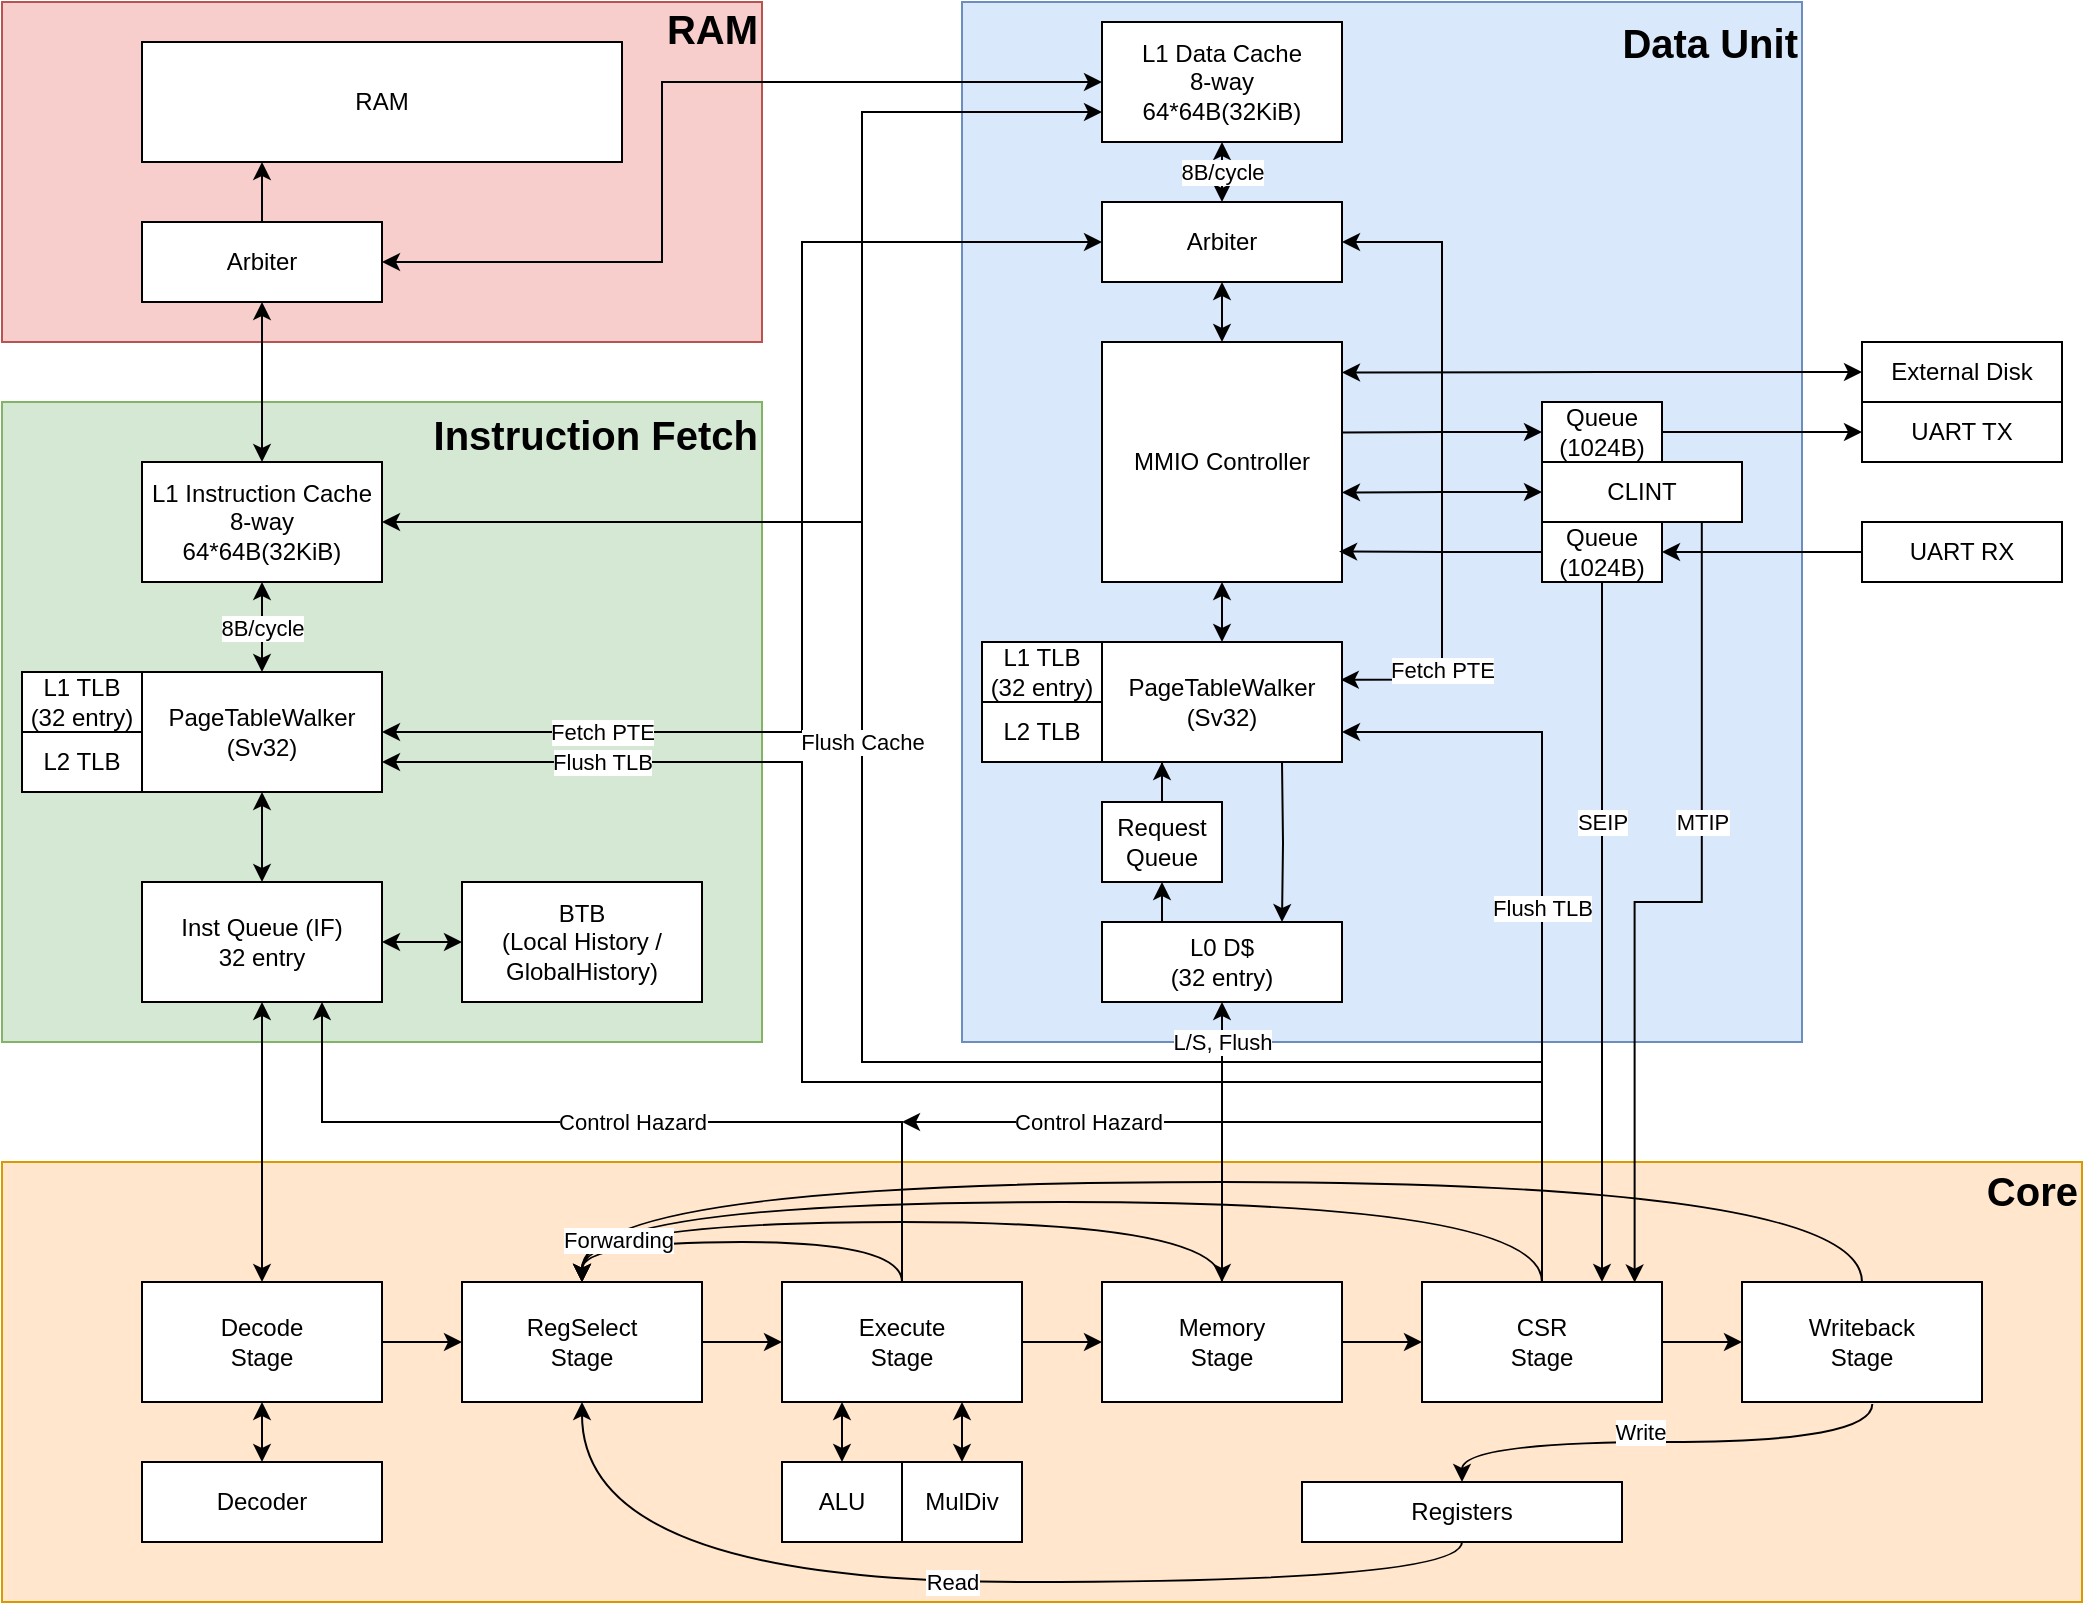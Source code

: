 <mxfile version="22.1.4" type="device">
  <diagram name="ページ1" id="MHDTK5d9CElYlcoVkFjM">
    <mxGraphModel dx="2347" dy="1347" grid="1" gridSize="10" guides="1" tooltips="1" connect="1" arrows="1" fold="1" page="1" pageScale="1" pageWidth="827" pageHeight="1169" math="0" shadow="0">
      <root>
        <mxCell id="0" />
        <mxCell id="1" parent="0" />
        <mxCell id="UPV8nuoFZoHK5YnzN6FV-69" value="&lt;div&gt;&lt;b&gt;RAM&lt;br&gt;&lt;/b&gt;&lt;/div&gt;&lt;div&gt;&lt;b&gt;&lt;br&gt;&lt;/b&gt;&lt;/div&gt;&lt;div&gt;&lt;b&gt;&lt;br&gt;&lt;/b&gt;&lt;/div&gt;&lt;div&gt;&lt;b&gt;&lt;br&gt;&lt;/b&gt;&lt;/div&gt;&lt;div&gt;&lt;b&gt;&lt;br&gt;&lt;/b&gt;&lt;/div&gt;&lt;div&gt;&lt;b&gt;&lt;br&gt;&lt;/b&gt;&lt;/div&gt;&lt;div&gt;&lt;b&gt;&lt;br&gt;&lt;/b&gt;&lt;/div&gt;" style="rounded=0;whiteSpace=wrap;html=1;fillColor=#f8cecc;strokeColor=#b85450;fontSize=20;align=right;" parent="1" vertex="1">
          <mxGeometry x="40" y="20" width="380" height="170" as="geometry" />
        </mxCell>
        <mxCell id="UPV8nuoFZoHK5YnzN6FV-68" value="&lt;div&gt;&lt;b&gt;Core&lt;br&gt;&lt;/b&gt;&lt;/div&gt;&lt;div&gt;&lt;b&gt;&lt;br&gt;&lt;/b&gt;&lt;/div&gt;&lt;div&gt;&lt;b&gt;&lt;br&gt;&lt;/b&gt;&lt;/div&gt;&lt;div&gt;&lt;b&gt;&lt;br&gt;&lt;/b&gt;&lt;/div&gt;&lt;div&gt;&lt;b&gt;&lt;br&gt;&lt;/b&gt;&lt;/div&gt;&lt;div&gt;&lt;b&gt;&lt;br&gt;&lt;/b&gt;&lt;/div&gt;&lt;div&gt;&lt;b&gt;&lt;br&gt;&lt;/b&gt;&lt;/div&gt;&lt;div&gt;&lt;b&gt;&lt;br&gt;&lt;/b&gt;&lt;/div&gt;&lt;div&gt;&lt;b&gt;&lt;br&gt;&lt;/b&gt;&lt;/div&gt;" style="rounded=0;whiteSpace=wrap;html=1;fillColor=#ffe6cc;strokeColor=#d79b00;fontSize=20;align=right;" parent="1" vertex="1">
          <mxGeometry x="40" y="600" width="1040" height="220" as="geometry" />
        </mxCell>
        <mxCell id="UPV8nuoFZoHK5YnzN6FV-66" value="&lt;div&gt;&lt;b&gt;Data Unit&lt;br&gt;&lt;/b&gt;&lt;/div&gt;&lt;div&gt;&lt;b&gt;&lt;br&gt;&lt;/b&gt;&lt;/div&gt;&lt;div&gt;&lt;b&gt;&lt;br&gt;&lt;/b&gt;&lt;/div&gt;&lt;div&gt;&lt;b&gt;&lt;br&gt;&lt;/b&gt;&lt;/div&gt;&lt;div&gt;&lt;b&gt;&lt;br&gt;&lt;/b&gt;&lt;/div&gt;&lt;div&gt;&lt;b&gt;&lt;br&gt;&lt;/b&gt;&lt;/div&gt;&lt;div&gt;&lt;b&gt;&lt;br&gt;&lt;/b&gt;&lt;/div&gt;&lt;div&gt;&lt;b&gt;&lt;br&gt;&lt;/b&gt;&lt;/div&gt;&lt;div&gt;&lt;b&gt;&lt;br&gt;&lt;/b&gt;&lt;/div&gt;&lt;div&gt;&lt;b&gt;&lt;br&gt;&lt;/b&gt;&lt;/div&gt;&lt;div&gt;&lt;b&gt;&lt;br&gt;&lt;/b&gt;&lt;/div&gt;&lt;div&gt;&lt;b&gt;&lt;br&gt;&lt;/b&gt;&lt;/div&gt;&lt;div&gt;&lt;b&gt;&lt;br&gt;&lt;/b&gt;&lt;/div&gt;&lt;div&gt;&lt;b&gt;&lt;br&gt;&lt;/b&gt;&lt;/div&gt;&lt;div&gt;&lt;b&gt;&lt;br&gt;&lt;/b&gt;&lt;/div&gt;&lt;div&gt;&lt;b&gt;&lt;br&gt;&lt;/b&gt;&lt;/div&gt;&lt;div&gt;&lt;b&gt;&lt;br&gt;&lt;/b&gt;&lt;/div&gt;&lt;div&gt;&lt;b&gt;&lt;br&gt;&lt;/b&gt;&lt;/div&gt;&lt;div&gt;&lt;b&gt;&lt;br&gt;&lt;/b&gt;&lt;/div&gt;&lt;div&gt;&lt;b&gt;&lt;br&gt;&lt;/b&gt;&lt;/div&gt;&lt;div&gt;&lt;b&gt;&lt;br&gt;&lt;/b&gt;&lt;/div&gt;" style="rounded=0;whiteSpace=wrap;html=1;fillColor=#dae8fc;strokeColor=#6c8ebf;fontSize=20;align=right;" parent="1" vertex="1">
          <mxGeometry x="520" y="20" width="420" height="520" as="geometry" />
        </mxCell>
        <mxCell id="UPV8nuoFZoHK5YnzN6FV-65" value="&lt;div&gt;&lt;b&gt;Instruction Fetch&lt;br&gt;&lt;/b&gt;&lt;/div&gt;&lt;div&gt;&lt;b&gt;&lt;br&gt;&lt;/b&gt;&lt;/div&gt;&lt;div&gt;&lt;b&gt;&lt;br&gt;&lt;/b&gt;&lt;/div&gt;&lt;div&gt;&lt;b&gt;&lt;br&gt;&lt;/b&gt;&lt;/div&gt;&lt;div&gt;&lt;b&gt;&lt;br&gt;&lt;/b&gt;&lt;/div&gt;&lt;div&gt;&lt;b&gt;&lt;br&gt;&lt;/b&gt;&lt;/div&gt;&lt;div&gt;&lt;b&gt;&lt;br&gt;&lt;/b&gt;&lt;/div&gt;&lt;div&gt;&lt;b&gt;&lt;br&gt;&lt;/b&gt;&lt;/div&gt;&lt;div&gt;&lt;b&gt;&lt;br&gt;&lt;/b&gt;&lt;/div&gt;&lt;div&gt;&lt;b&gt;&lt;br&gt;&lt;/b&gt;&lt;/div&gt;&lt;div&gt;&lt;b&gt;&lt;br&gt;&lt;/b&gt;&lt;/div&gt;&lt;div&gt;&lt;b&gt;&lt;br&gt;&lt;/b&gt;&lt;/div&gt;&lt;div&gt;&lt;b&gt;&lt;br&gt;&lt;/b&gt;&lt;/div&gt;" style="rounded=0;whiteSpace=wrap;html=1;fillColor=#d5e8d4;strokeColor=#82b366;fontSize=20;align=right;" parent="1" vertex="1">
          <mxGeometry x="40" y="220" width="380" height="320" as="geometry" />
        </mxCell>
        <mxCell id="UPV8nuoFZoHK5YnzN6FV-1" value="RAM" style="rounded=0;whiteSpace=wrap;html=1;" parent="1" vertex="1">
          <mxGeometry x="110" y="40" width="240" height="60" as="geometry" />
        </mxCell>
        <mxCell id="UPV8nuoFZoHK5YnzN6FV-22" style="edgeStyle=orthogonalEdgeStyle;rounded=0;orthogonalLoop=1;jettySize=auto;html=1;entryX=0.5;entryY=0;entryDx=0;entryDy=0;startArrow=classic;startFill=1;" parent="1" source="UPV8nuoFZoHK5YnzN6FV-2" target="UPV8nuoFZoHK5YnzN6FV-11" edge="1">
          <mxGeometry relative="1" as="geometry" />
        </mxCell>
        <mxCell id="stZ-vPFSp5Zs5-Oamw_T-21" style="edgeStyle=orthogonalEdgeStyle;rounded=0;orthogonalLoop=1;jettySize=auto;html=1;entryX=0.25;entryY=1;entryDx=0;entryDy=0;" edge="1" parent="1" source="UPV8nuoFZoHK5YnzN6FV-2" target="UPV8nuoFZoHK5YnzN6FV-1">
          <mxGeometry relative="1" as="geometry" />
        </mxCell>
        <mxCell id="UPV8nuoFZoHK5YnzN6FV-2" value="Arbiter" style="rounded=0;whiteSpace=wrap;html=1;" parent="1" vertex="1">
          <mxGeometry x="110" y="130" width="120" height="40" as="geometry" />
        </mxCell>
        <mxCell id="UPV8nuoFZoHK5YnzN6FV-25" style="edgeStyle=orthogonalEdgeStyle;rounded=0;orthogonalLoop=1;jettySize=auto;html=1;entryX=0;entryY=0.5;entryDx=0;entryDy=0;exitX=1;exitY=0.5;exitDx=0;exitDy=0;startArrow=classic;startFill=1;" parent="1" source="UPV8nuoFZoHK5YnzN6FV-3" target="UPV8nuoFZoHK5YnzN6FV-10" edge="1">
          <mxGeometry relative="1" as="geometry">
            <Array as="points">
              <mxPoint x="440" y="385" />
              <mxPoint x="440" y="140" />
            </Array>
          </mxGeometry>
        </mxCell>
        <mxCell id="UPV8nuoFZoHK5YnzN6FV-79" value="Fetch PTE" style="edgeLabel;html=1;align=center;verticalAlign=middle;resizable=0;points=[];" parent="UPV8nuoFZoHK5YnzN6FV-25" vertex="1" connectable="0">
          <mxGeometry x="-0.63" y="1" relative="1" as="geometry">
            <mxPoint x="-2" y="1" as="offset" />
          </mxGeometry>
        </mxCell>
        <mxCell id="UPV8nuoFZoHK5YnzN6FV-3" value="&lt;div&gt;PageTableWalker&lt;/div&gt;&lt;div&gt;(Sv32)&lt;/div&gt;" style="rounded=0;whiteSpace=wrap;html=1;" parent="1" vertex="1">
          <mxGeometry x="110" y="355" width="120" height="60" as="geometry" />
        </mxCell>
        <mxCell id="UPV8nuoFZoHK5YnzN6FV-28" style="edgeStyle=orthogonalEdgeStyle;rounded=0;orthogonalLoop=1;jettySize=auto;html=1;entryX=1;entryY=0.5;entryDx=0;entryDy=0;startArrow=classic;startFill=1;exitX=0.995;exitY=0.314;exitDx=0;exitDy=0;exitPerimeter=0;" parent="1" source="UPV8nuoFZoHK5YnzN6FV-4" target="UPV8nuoFZoHK5YnzN6FV-10" edge="1">
          <mxGeometry relative="1" as="geometry">
            <mxPoint x="980" y="100" as="targetPoint" />
            <Array as="points">
              <mxPoint x="760" y="359" />
              <mxPoint x="760" y="140" />
            </Array>
          </mxGeometry>
        </mxCell>
        <mxCell id="UPV8nuoFZoHK5YnzN6FV-78" value="Fetch PTE" style="edgeLabel;html=1;align=center;verticalAlign=middle;resizable=0;points=[];" parent="UPV8nuoFZoHK5YnzN6FV-28" vertex="1" connectable="0">
          <mxGeometry x="-0.649" relative="1" as="geometry">
            <mxPoint as="offset" />
          </mxGeometry>
        </mxCell>
        <mxCell id="UPV8nuoFZoHK5YnzN6FV-29" style="edgeStyle=orthogonalEdgeStyle;rounded=0;orthogonalLoop=1;jettySize=auto;html=1;exitX=0.5;exitY=0;exitDx=0;exitDy=0;entryX=0.5;entryY=1;entryDx=0;entryDy=0;startArrow=classic;startFill=1;" parent="1" source="UPV8nuoFZoHK5YnzN6FV-4" target="UPV8nuoFZoHK5YnzN6FV-8" edge="1">
          <mxGeometry relative="1" as="geometry" />
        </mxCell>
        <mxCell id="UPV8nuoFZoHK5YnzN6FV-4" value="&lt;div&gt;PageTableWalker&lt;/div&gt;&lt;div&gt;(Sv32)&lt;/div&gt;" style="rounded=0;whiteSpace=wrap;html=1;" parent="1" vertex="1">
          <mxGeometry x="590" y="340" width="120" height="60" as="geometry" />
        </mxCell>
        <mxCell id="UPV8nuoFZoHK5YnzN6FV-30" style="edgeStyle=orthogonalEdgeStyle;rounded=0;orthogonalLoop=1;jettySize=auto;html=1;entryX=0.5;entryY=1;entryDx=0;entryDy=0;startArrow=classic;startFill=1;" parent="1" source="UPV8nuoFZoHK5YnzN6FV-6" target="UPV8nuoFZoHK5YnzN6FV-3" edge="1">
          <mxGeometry relative="1" as="geometry" />
        </mxCell>
        <mxCell id="UPV8nuoFZoHK5YnzN6FV-31" style="edgeStyle=orthogonalEdgeStyle;rounded=0;orthogonalLoop=1;jettySize=auto;html=1;exitX=1;exitY=0.5;exitDx=0;exitDy=0;entryX=0;entryY=0.5;entryDx=0;entryDy=0;startArrow=classic;startFill=1;" parent="1" source="UPV8nuoFZoHK5YnzN6FV-6" target="UPV8nuoFZoHK5YnzN6FV-7" edge="1">
          <mxGeometry relative="1" as="geometry" />
        </mxCell>
        <mxCell id="UPV8nuoFZoHK5YnzN6FV-6" value="&lt;div&gt;Inst Queue (IF)&lt;/div&gt;&lt;div&gt;32 entry&lt;br&gt;&lt;/div&gt;" style="rounded=0;whiteSpace=wrap;html=1;" parent="1" vertex="1">
          <mxGeometry x="110" y="460" width="120" height="60" as="geometry" />
        </mxCell>
        <mxCell id="UPV8nuoFZoHK5YnzN6FV-7" value="&lt;div&gt;BTB&lt;/div&gt;&lt;div&gt;(Local History / GlobalHistory)&lt;/div&gt;" style="rounded=0;whiteSpace=wrap;html=1;" parent="1" vertex="1">
          <mxGeometry x="270" y="460" width="120" height="60" as="geometry" />
        </mxCell>
        <mxCell id="UPV8nuoFZoHK5YnzN6FV-27" style="edgeStyle=orthogonalEdgeStyle;rounded=0;orthogonalLoop=1;jettySize=auto;html=1;exitX=0.5;exitY=0;exitDx=0;exitDy=0;entryX=0.5;entryY=1;entryDx=0;entryDy=0;startArrow=classic;startFill=1;" parent="1" source="UPV8nuoFZoHK5YnzN6FV-8" target="UPV8nuoFZoHK5YnzN6FV-10" edge="1">
          <mxGeometry relative="1" as="geometry" />
        </mxCell>
        <mxCell id="UPV8nuoFZoHK5YnzN6FV-8" value="MMIO Controller" style="rounded=0;whiteSpace=wrap;html=1;" parent="1" vertex="1">
          <mxGeometry x="590" y="190" width="120" height="120" as="geometry" />
        </mxCell>
        <mxCell id="UPV8nuoFZoHK5YnzN6FV-23" style="edgeStyle=orthogonalEdgeStyle;rounded=0;orthogonalLoop=1;jettySize=auto;html=1;entryX=1;entryY=0.5;entryDx=0;entryDy=0;exitX=0;exitY=0.5;exitDx=0;exitDy=0;startArrow=classic;startFill=1;" parent="1" source="UPV8nuoFZoHK5YnzN6FV-9" target="UPV8nuoFZoHK5YnzN6FV-2" edge="1">
          <mxGeometry relative="1" as="geometry">
            <Array as="points">
              <mxPoint x="370" y="60" />
              <mxPoint x="370" y="150" />
            </Array>
          </mxGeometry>
        </mxCell>
        <mxCell id="UPV8nuoFZoHK5YnzN6FV-9" value="&lt;div&gt;L1 Data Cache&lt;br&gt;&lt;/div&gt;&lt;div&gt;8-way&lt;/div&gt;&lt;div&gt;64*64B(32KiB)&lt;br&gt;&lt;/div&gt;" style="rounded=0;whiteSpace=wrap;html=1;" parent="1" vertex="1">
          <mxGeometry x="590" y="30" width="120" height="60" as="geometry" />
        </mxCell>
        <mxCell id="UPV8nuoFZoHK5YnzN6FV-26" style="edgeStyle=orthogonalEdgeStyle;rounded=0;orthogonalLoop=1;jettySize=auto;html=1;entryX=0.5;entryY=1;entryDx=0;entryDy=0;startArrow=classic;startFill=1;" parent="1" source="UPV8nuoFZoHK5YnzN6FV-10" target="UPV8nuoFZoHK5YnzN6FV-9" edge="1">
          <mxGeometry relative="1" as="geometry" />
        </mxCell>
        <mxCell id="stZ-vPFSp5Zs5-Oamw_T-2" value="8B/cycle" style="edgeLabel;html=1;align=center;verticalAlign=middle;resizable=0;points=[];" vertex="1" connectable="0" parent="UPV8nuoFZoHK5YnzN6FV-26">
          <mxGeometry x="0.006" relative="1" as="geometry">
            <mxPoint as="offset" />
          </mxGeometry>
        </mxCell>
        <mxCell id="UPV8nuoFZoHK5YnzN6FV-10" value="Arbiter" style="rounded=0;whiteSpace=wrap;html=1;" parent="1" vertex="1">
          <mxGeometry x="590" y="120" width="120" height="40" as="geometry" />
        </mxCell>
        <mxCell id="UPV8nuoFZoHK5YnzN6FV-24" value="&lt;div&gt;8B/cycle &lt;/div&gt;" style="edgeStyle=orthogonalEdgeStyle;rounded=0;orthogonalLoop=1;jettySize=auto;html=1;entryX=0.5;entryY=0;entryDx=0;entryDy=0;startArrow=classic;startFill=1;" parent="1" source="UPV8nuoFZoHK5YnzN6FV-11" target="UPV8nuoFZoHK5YnzN6FV-3" edge="1">
          <mxGeometry relative="1" as="geometry" />
        </mxCell>
        <mxCell id="UPV8nuoFZoHK5YnzN6FV-11" value="&lt;div&gt;L1 Instruction Cache&lt;/div&gt;&lt;div&gt;8-way&lt;/div&gt;&lt;div&gt;64*64B(32KiB)&lt;br&gt;&lt;/div&gt;" style="rounded=0;whiteSpace=wrap;html=1;" parent="1" vertex="1">
          <mxGeometry x="110" y="250" width="120" height="60" as="geometry" />
        </mxCell>
        <mxCell id="UPV8nuoFZoHK5YnzN6FV-12" value="&lt;div&gt;External Disk&lt;/div&gt;" style="rounded=0;whiteSpace=wrap;html=1;" parent="1" vertex="1">
          <mxGeometry x="970" y="190" width="100" height="30" as="geometry" />
        </mxCell>
        <mxCell id="UPV8nuoFZoHK5YnzN6FV-13" value="CLINT" style="rounded=0;whiteSpace=wrap;html=1;" parent="1" vertex="1">
          <mxGeometry x="810" y="250" width="100" height="30" as="geometry" />
        </mxCell>
        <mxCell id="stZ-vPFSp5Zs5-Oamw_T-13" style="edgeStyle=orthogonalEdgeStyle;rounded=0;orthogonalLoop=1;jettySize=auto;html=1;entryX=0;entryY=0.5;entryDx=0;entryDy=0;" edge="1" parent="1" source="UPV8nuoFZoHK5YnzN6FV-14" target="stZ-vPFSp5Zs5-Oamw_T-5">
          <mxGeometry relative="1" as="geometry" />
        </mxCell>
        <mxCell id="UPV8nuoFZoHK5YnzN6FV-14" value="Queue (1024B)" style="rounded=0;whiteSpace=wrap;html=1;" parent="1" vertex="1">
          <mxGeometry x="810" y="220" width="60" height="30" as="geometry" />
        </mxCell>
        <mxCell id="stZ-vPFSp5Zs5-Oamw_T-16" value="SEIP" style="edgeStyle=orthogonalEdgeStyle;rounded=0;orthogonalLoop=1;jettySize=auto;html=1;entryX=0.75;entryY=0;entryDx=0;entryDy=0;" edge="1" parent="1" source="UPV8nuoFZoHK5YnzN6FV-15" target="UPV8nuoFZoHK5YnzN6FV-39">
          <mxGeometry x="-0.314" relative="1" as="geometry">
            <Array as="points">
              <mxPoint x="840" y="430" />
              <mxPoint x="840" y="430" />
            </Array>
            <mxPoint as="offset" />
          </mxGeometry>
        </mxCell>
        <mxCell id="UPV8nuoFZoHK5YnzN6FV-15" value="Queue (1024B)" style="rounded=0;whiteSpace=wrap;html=1;" parent="1" vertex="1">
          <mxGeometry x="810" y="280" width="60" height="30" as="geometry" />
        </mxCell>
        <mxCell id="UPV8nuoFZoHK5YnzN6FV-17" style="edgeStyle=orthogonalEdgeStyle;rounded=0;orthogonalLoop=1;jettySize=auto;html=1;exitX=0;exitY=0.5;exitDx=0;exitDy=0;entryX=1;entryY=0.127;entryDx=0;entryDy=0;entryPerimeter=0;startArrow=classic;startFill=1;" parent="1" source="UPV8nuoFZoHK5YnzN6FV-12" target="UPV8nuoFZoHK5YnzN6FV-8" edge="1">
          <mxGeometry relative="1" as="geometry" />
        </mxCell>
        <mxCell id="UPV8nuoFZoHK5YnzN6FV-18" style="edgeStyle=orthogonalEdgeStyle;rounded=0;orthogonalLoop=1;jettySize=auto;html=1;exitX=0;exitY=0.5;exitDx=0;exitDy=0;entryX=1;entryY=0.377;entryDx=0;entryDy=0;entryPerimeter=0;startArrow=classic;startFill=1;" parent="1" source="UPV8nuoFZoHK5YnzN6FV-13" edge="1">
          <mxGeometry relative="1" as="geometry">
            <mxPoint x="710" y="265.24" as="targetPoint" />
          </mxGeometry>
        </mxCell>
        <mxCell id="UPV8nuoFZoHK5YnzN6FV-19" style="edgeStyle=orthogonalEdgeStyle;rounded=0;orthogonalLoop=1;jettySize=auto;html=1;exitX=0;exitY=0.5;exitDx=0;exitDy=0;entryX=1;entryY=0.627;entryDx=0;entryDy=0;entryPerimeter=0;startArrow=classic;startFill=1;endArrow=none;endFill=0;" parent="1" source="UPV8nuoFZoHK5YnzN6FV-14" edge="1">
          <mxGeometry relative="1" as="geometry">
            <mxPoint x="710" y="235.24" as="targetPoint" />
          </mxGeometry>
        </mxCell>
        <mxCell id="UPV8nuoFZoHK5YnzN6FV-20" style="edgeStyle=orthogonalEdgeStyle;rounded=0;orthogonalLoop=1;jettySize=auto;html=1;exitX=0;exitY=0.5;exitDx=0;exitDy=0;entryX=0.988;entryY=0.873;entryDx=0;entryDy=0;entryPerimeter=0;startArrow=none;startFill=0;" parent="1" source="UPV8nuoFZoHK5YnzN6FV-15" target="UPV8nuoFZoHK5YnzN6FV-8" edge="1">
          <mxGeometry relative="1" as="geometry" />
        </mxCell>
        <mxCell id="UPV8nuoFZoHK5YnzN6FV-33" style="edgeStyle=orthogonalEdgeStyle;rounded=0;orthogonalLoop=1;jettySize=auto;html=1;entryX=0.5;entryY=1;entryDx=0;entryDy=0;startArrow=classic;startFill=1;" parent="1" source="UPV8nuoFZoHK5YnzN6FV-32" target="UPV8nuoFZoHK5YnzN6FV-6" edge="1">
          <mxGeometry relative="1" as="geometry" />
        </mxCell>
        <mxCell id="UPV8nuoFZoHK5YnzN6FV-35" style="edgeStyle=orthogonalEdgeStyle;rounded=0;orthogonalLoop=1;jettySize=auto;html=1;entryX=0;entryY=0.5;entryDx=0;entryDy=0;" parent="1" source="UPV8nuoFZoHK5YnzN6FV-32" target="UPV8nuoFZoHK5YnzN6FV-34" edge="1">
          <mxGeometry relative="1" as="geometry" />
        </mxCell>
        <mxCell id="UPV8nuoFZoHK5YnzN6FV-32" value="&lt;div&gt;Decode&lt;/div&gt;&lt;div&gt;Stage&lt;br&gt;&lt;/div&gt;" style="rounded=0;whiteSpace=wrap;html=1;" parent="1" vertex="1">
          <mxGeometry x="110" y="660" width="120" height="60" as="geometry" />
        </mxCell>
        <mxCell id="UPV8nuoFZoHK5YnzN6FV-37" style="edgeStyle=orthogonalEdgeStyle;rounded=0;orthogonalLoop=1;jettySize=auto;html=1;entryX=0;entryY=0.5;entryDx=0;entryDy=0;" parent="1" source="UPV8nuoFZoHK5YnzN6FV-34" target="UPV8nuoFZoHK5YnzN6FV-36" edge="1">
          <mxGeometry relative="1" as="geometry" />
        </mxCell>
        <mxCell id="UPV8nuoFZoHK5YnzN6FV-34" value="&lt;div&gt;RegSelect&lt;/div&gt;&lt;div&gt;Stage&lt;/div&gt;" style="rounded=0;whiteSpace=wrap;html=1;" parent="1" vertex="1">
          <mxGeometry x="270" y="660" width="120" height="60" as="geometry" />
        </mxCell>
        <mxCell id="UPV8nuoFZoHK5YnzN6FV-41" style="edgeStyle=orthogonalEdgeStyle;rounded=0;orthogonalLoop=1;jettySize=auto;html=1;" parent="1" source="UPV8nuoFZoHK5YnzN6FV-36" target="UPV8nuoFZoHK5YnzN6FV-38" edge="1">
          <mxGeometry relative="1" as="geometry" />
        </mxCell>
        <mxCell id="UPV8nuoFZoHK5YnzN6FV-50" style="edgeStyle=orthogonalEdgeStyle;rounded=0;orthogonalLoop=1;jettySize=auto;html=1;entryX=0.5;entryY=0;entryDx=0;entryDy=0;curved=1;exitX=0.5;exitY=0;exitDx=0;exitDy=0;" parent="1" source="UPV8nuoFZoHK5YnzN6FV-36" target="UPV8nuoFZoHK5YnzN6FV-34" edge="1">
          <mxGeometry relative="1" as="geometry" />
        </mxCell>
        <mxCell id="UPV8nuoFZoHK5YnzN6FV-57" value="Control Hazard" style="edgeStyle=orthogonalEdgeStyle;rounded=0;orthogonalLoop=1;jettySize=auto;html=1;" parent="1" source="UPV8nuoFZoHK5YnzN6FV-36" edge="1">
          <mxGeometry relative="1" as="geometry">
            <mxPoint x="200" y="520" as="targetPoint" />
            <Array as="points">
              <mxPoint x="490" y="580" />
              <mxPoint x="200" y="580" />
              <mxPoint x="200" y="520" />
            </Array>
          </mxGeometry>
        </mxCell>
        <mxCell id="UPV8nuoFZoHK5YnzN6FV-36" value="&lt;div&gt;Execute&lt;/div&gt;Stage" style="rounded=0;whiteSpace=wrap;html=1;" parent="1" vertex="1">
          <mxGeometry x="430" y="660" width="120" height="60" as="geometry" />
        </mxCell>
        <mxCell id="UPV8nuoFZoHK5YnzN6FV-42" style="edgeStyle=orthogonalEdgeStyle;rounded=0;orthogonalLoop=1;jettySize=auto;html=1;entryX=0;entryY=0.5;entryDx=0;entryDy=0;" parent="1" source="UPV8nuoFZoHK5YnzN6FV-38" target="UPV8nuoFZoHK5YnzN6FV-39" edge="1">
          <mxGeometry relative="1" as="geometry" />
        </mxCell>
        <mxCell id="UPV8nuoFZoHK5YnzN6FV-44" value="L/S, Flush" style="edgeStyle=orthogonalEdgeStyle;rounded=0;orthogonalLoop=1;jettySize=auto;html=1;entryX=0.5;entryY=1;entryDx=0;entryDy=0;startArrow=classic;startFill=1;" parent="1" source="UPV8nuoFZoHK5YnzN6FV-38" target="lf7T05zvWJREEMvBu5PD-1" edge="1">
          <mxGeometry x="0.714" relative="1" as="geometry">
            <mxPoint x="650" y="520" as="targetPoint" />
            <mxPoint as="offset" />
            <Array as="points">
              <mxPoint x="650" y="540" />
              <mxPoint x="650" y="540" />
            </Array>
          </mxGeometry>
        </mxCell>
        <mxCell id="UPV8nuoFZoHK5YnzN6FV-38" value="&lt;div&gt;Memory&lt;/div&gt;Stage" style="rounded=0;whiteSpace=wrap;html=1;" parent="1" vertex="1">
          <mxGeometry x="590" y="660" width="120" height="60" as="geometry" />
        </mxCell>
        <mxCell id="UPV8nuoFZoHK5YnzN6FV-43" style="edgeStyle=orthogonalEdgeStyle;rounded=0;orthogonalLoop=1;jettySize=auto;html=1;entryX=0;entryY=0.5;entryDx=0;entryDy=0;" parent="1" source="UPV8nuoFZoHK5YnzN6FV-39" target="UPV8nuoFZoHK5YnzN6FV-40" edge="1">
          <mxGeometry relative="1" as="geometry" />
        </mxCell>
        <mxCell id="UPV8nuoFZoHK5YnzN6FV-53" style="edgeStyle=orthogonalEdgeStyle;rounded=0;orthogonalLoop=1;jettySize=auto;html=1;exitX=0.5;exitY=0;exitDx=0;exitDy=0;entryX=0.5;entryY=0;entryDx=0;entryDy=0;curved=1;" parent="1" source="UPV8nuoFZoHK5YnzN6FV-39" target="UPV8nuoFZoHK5YnzN6FV-34" edge="1">
          <mxGeometry relative="1" as="geometry">
            <Array as="points">
              <mxPoint x="810" y="620" />
              <mxPoint x="330" y="620" />
            </Array>
          </mxGeometry>
        </mxCell>
        <mxCell id="UPV8nuoFZoHK5YnzN6FV-58" style="edgeStyle=orthogonalEdgeStyle;rounded=0;orthogonalLoop=1;jettySize=auto;html=1;" parent="1" source="UPV8nuoFZoHK5YnzN6FV-39" edge="1">
          <mxGeometry relative="1" as="geometry">
            <mxPoint x="490" y="580" as="targetPoint" />
            <Array as="points">
              <mxPoint x="810" y="580" />
            </Array>
          </mxGeometry>
        </mxCell>
        <mxCell id="UPV8nuoFZoHK5YnzN6FV-76" value="Control Hazard" style="edgeLabel;html=1;align=center;verticalAlign=middle;resizable=0;points=[];" parent="UPV8nuoFZoHK5YnzN6FV-58" vertex="1" connectable="0">
          <mxGeometry x="0.536" relative="1" as="geometry">
            <mxPoint as="offset" />
          </mxGeometry>
        </mxCell>
        <mxCell id="UPV8nuoFZoHK5YnzN6FV-39" value="&lt;div&gt;CSR&lt;/div&gt;Stage" style="rounded=0;whiteSpace=wrap;html=1;" parent="1" vertex="1">
          <mxGeometry x="750" y="660" width="120" height="60" as="geometry" />
        </mxCell>
        <mxCell id="UPV8nuoFZoHK5YnzN6FV-59" style="edgeStyle=orthogonalEdgeStyle;rounded=0;orthogonalLoop=1;jettySize=auto;html=1;entryX=0;entryY=0.75;entryDx=0;entryDy=0;exitX=0.5;exitY=0;exitDx=0;exitDy=0;" parent="1" source="UPV8nuoFZoHK5YnzN6FV-39" target="UPV8nuoFZoHK5YnzN6FV-9" edge="1">
          <mxGeometry relative="1" as="geometry">
            <Array as="points">
              <mxPoint x="810" y="550" />
              <mxPoint x="470" y="550" />
              <mxPoint x="470" y="75" />
            </Array>
          </mxGeometry>
        </mxCell>
        <mxCell id="UPV8nuoFZoHK5YnzN6FV-77" value="Flush Cache" style="edgeLabel;html=1;align=center;verticalAlign=middle;resizable=0;points=[];" parent="UPV8nuoFZoHK5YnzN6FV-59" vertex="1" connectable="0">
          <mxGeometry x="-0.551" y="-1" relative="1" as="geometry">
            <mxPoint x="-216" y="-159" as="offset" />
          </mxGeometry>
        </mxCell>
        <mxCell id="UPV8nuoFZoHK5YnzN6FV-55" style="edgeStyle=orthogonalEdgeStyle;rounded=0;orthogonalLoop=1;jettySize=auto;html=1;entryX=0.5;entryY=0;entryDx=0;entryDy=0;curved=1;exitX=0.5;exitY=0;exitDx=0;exitDy=0;" parent="1" source="UPV8nuoFZoHK5YnzN6FV-40" target="UPV8nuoFZoHK5YnzN6FV-34" edge="1">
          <mxGeometry relative="1" as="geometry">
            <Array as="points">
              <mxPoint x="970" y="610" />
              <mxPoint x="330" y="610" />
            </Array>
          </mxGeometry>
        </mxCell>
        <mxCell id="stZ-vPFSp5Zs5-Oamw_T-25" value="Write" style="edgeStyle=orthogonalEdgeStyle;rounded=0;orthogonalLoop=1;jettySize=auto;html=1;entryX=0.5;entryY=0;entryDx=0;entryDy=0;curved=1;exitX=0.543;exitY=1.017;exitDx=0;exitDy=0;exitPerimeter=0;" edge="1" parent="1" source="UPV8nuoFZoHK5YnzN6FV-40" target="stZ-vPFSp5Zs5-Oamw_T-24">
          <mxGeometry x="0.107" y="-5" relative="1" as="geometry">
            <mxPoint as="offset" />
          </mxGeometry>
        </mxCell>
        <mxCell id="UPV8nuoFZoHK5YnzN6FV-40" value="&lt;div&gt;Writeback&lt;/div&gt;&lt;div&gt;Stage&lt;br&gt;&lt;/div&gt;" style="rounded=0;whiteSpace=wrap;html=1;" parent="1" vertex="1">
          <mxGeometry x="910" y="660" width="120" height="60" as="geometry" />
        </mxCell>
        <mxCell id="UPV8nuoFZoHK5YnzN6FV-48" style="edgeStyle=orthogonalEdgeStyle;rounded=0;orthogonalLoop=1;jettySize=auto;html=1;entryX=0.25;entryY=1;entryDx=0;entryDy=0;startArrow=classic;startFill=1;" parent="1" source="UPV8nuoFZoHK5YnzN6FV-46" target="UPV8nuoFZoHK5YnzN6FV-36" edge="1">
          <mxGeometry relative="1" as="geometry" />
        </mxCell>
        <mxCell id="UPV8nuoFZoHK5YnzN6FV-46" value="ALU" style="rounded=0;whiteSpace=wrap;html=1;" parent="1" vertex="1">
          <mxGeometry x="430" y="750" width="60" height="40" as="geometry" />
        </mxCell>
        <mxCell id="UPV8nuoFZoHK5YnzN6FV-49" style="edgeStyle=orthogonalEdgeStyle;rounded=0;orthogonalLoop=1;jettySize=auto;html=1;entryX=0.75;entryY=1;entryDx=0;entryDy=0;startArrow=classic;startFill=1;" parent="1" source="UPV8nuoFZoHK5YnzN6FV-47" target="UPV8nuoFZoHK5YnzN6FV-36" edge="1">
          <mxGeometry relative="1" as="geometry" />
        </mxCell>
        <mxCell id="UPV8nuoFZoHK5YnzN6FV-47" value="MulDiv" style="rounded=0;whiteSpace=wrap;html=1;" parent="1" vertex="1">
          <mxGeometry x="490" y="750" width="60" height="40" as="geometry" />
        </mxCell>
        <mxCell id="UPV8nuoFZoHK5YnzN6FV-51" style="edgeStyle=orthogonalEdgeStyle;rounded=0;orthogonalLoop=1;jettySize=auto;html=1;entryX=0.5;entryY=0;entryDx=0;entryDy=0;curved=1;exitX=0.5;exitY=0;exitDx=0;exitDy=0;" parent="1" source="UPV8nuoFZoHK5YnzN6FV-38" target="UPV8nuoFZoHK5YnzN6FV-34" edge="1">
          <mxGeometry relative="1" as="geometry">
            <mxPoint x="500" y="670" as="sourcePoint" />
            <mxPoint x="340" y="670" as="targetPoint" />
            <Array as="points">
              <mxPoint x="650" y="630" />
              <mxPoint x="330" y="630" />
            </Array>
          </mxGeometry>
        </mxCell>
        <mxCell id="UPV8nuoFZoHK5YnzN6FV-74" value="&lt;div&gt;Forwarding&lt;/div&gt;" style="edgeLabel;html=1;align=center;verticalAlign=middle;resizable=0;points=[];" parent="UPV8nuoFZoHK5YnzN6FV-51" vertex="1" connectable="0">
          <mxGeometry x="0.751" y="9" relative="1" as="geometry">
            <mxPoint as="offset" />
          </mxGeometry>
        </mxCell>
        <mxCell id="UPV8nuoFZoHK5YnzN6FV-63" style="edgeStyle=orthogonalEdgeStyle;rounded=0;orthogonalLoop=1;jettySize=auto;html=1;entryX=0.5;entryY=1;entryDx=0;entryDy=0;startArrow=classic;startFill=1;" parent="1" source="UPV8nuoFZoHK5YnzN6FV-62" target="UPV8nuoFZoHK5YnzN6FV-32" edge="1">
          <mxGeometry relative="1" as="geometry" />
        </mxCell>
        <mxCell id="UPV8nuoFZoHK5YnzN6FV-62" value="Decoder" style="rounded=0;whiteSpace=wrap;html=1;" parent="1" vertex="1">
          <mxGeometry x="110" y="750" width="120" height="40" as="geometry" />
        </mxCell>
        <mxCell id="1X-20gRu9NT8Gj2UxZxP-1" value="&lt;div&gt;L1 TLB&lt;/div&gt;&lt;div&gt;(32 entry)&lt;br&gt;&lt;/div&gt;" style="rounded=0;whiteSpace=wrap;html=1;" parent="1" vertex="1">
          <mxGeometry x="50" y="355" width="60" height="30" as="geometry" />
        </mxCell>
        <mxCell id="gQj1p86dsXMBCgd8YVDt-3" value="&lt;div&gt;L2 TLB&lt;/div&gt;" style="rounded=0;whiteSpace=wrap;html=1;" parent="1" vertex="1">
          <mxGeometry x="50" y="385" width="60" height="30" as="geometry" />
        </mxCell>
        <mxCell id="gQj1p86dsXMBCgd8YVDt-4" value="&lt;div&gt;L1 TLB&lt;/div&gt;&lt;div&gt;(32 entry)&lt;br&gt;&lt;/div&gt;" style="rounded=0;whiteSpace=wrap;html=1;" parent="1" vertex="1">
          <mxGeometry x="530" y="340" width="60" height="30" as="geometry" />
        </mxCell>
        <mxCell id="gQj1p86dsXMBCgd8YVDt-5" value="&lt;div&gt;L2 TLB&lt;/div&gt;" style="rounded=0;whiteSpace=wrap;html=1;" parent="1" vertex="1">
          <mxGeometry x="530" y="370" width="60" height="30" as="geometry" />
        </mxCell>
        <mxCell id="lf7T05zvWJREEMvBu5PD-1" value="&lt;div&gt;L0 D$&lt;br&gt;&lt;/div&gt;&lt;div&gt;(32 entry)&lt;br&gt;&lt;/div&gt;" style="rounded=0;whiteSpace=wrap;html=1;" parent="1" vertex="1">
          <mxGeometry x="590" y="480" width="120" height="40" as="geometry" />
        </mxCell>
        <mxCell id="lf7T05zvWJREEMvBu5PD-6" style="edgeStyle=orthogonalEdgeStyle;rounded=0;orthogonalLoop=1;jettySize=auto;html=1;entryX=0.25;entryY=1;entryDx=0;entryDy=0;" parent="1" source="lf7T05zvWJREEMvBu5PD-2" target="UPV8nuoFZoHK5YnzN6FV-4" edge="1">
          <mxGeometry relative="1" as="geometry" />
        </mxCell>
        <mxCell id="lf7T05zvWJREEMvBu5PD-2" value="Request Queue" style="rounded=0;whiteSpace=wrap;html=1;" parent="1" vertex="1">
          <mxGeometry x="590" y="420" width="60" height="40" as="geometry" />
        </mxCell>
        <mxCell id="lf7T05zvWJREEMvBu5PD-9" value="" style="edgeStyle=orthogonalEdgeStyle;rounded=0;orthogonalLoop=1;jettySize=auto;html=1;entryX=0.75;entryY=0;entryDx=0;entryDy=0;" parent="1" target="lf7T05zvWJREEMvBu5PD-1" edge="1">
          <mxGeometry relative="1" as="geometry">
            <mxPoint x="680" y="400" as="sourcePoint" />
          </mxGeometry>
        </mxCell>
        <mxCell id="lf7T05zvWJREEMvBu5PD-4" value="" style="endArrow=classic;html=1;rounded=0;exitX=0.25;exitY=0;exitDx=0;exitDy=0;entryX=0.5;entryY=1;entryDx=0;entryDy=0;" parent="1" source="lf7T05zvWJREEMvBu5PD-1" target="lf7T05zvWJREEMvBu5PD-2" edge="1">
          <mxGeometry width="50" height="50" relative="1" as="geometry">
            <mxPoint x="750" y="440" as="sourcePoint" />
            <mxPoint x="800" y="390" as="targetPoint" />
          </mxGeometry>
        </mxCell>
        <mxCell id="lf7T05zvWJREEMvBu5PD-10" value="Flush TLB" style="endArrow=classic;html=1;rounded=0;exitX=0.5;exitY=0;exitDx=0;exitDy=0;entryX=1;entryY=0.75;entryDx=0;entryDy=0;" parent="1" source="UPV8nuoFZoHK5YnzN6FV-39" target="UPV8nuoFZoHK5YnzN6FV-4" edge="1">
          <mxGeometry width="50" height="50" relative="1" as="geometry">
            <mxPoint x="800" y="380" as="sourcePoint" />
            <mxPoint x="810" y="550" as="targetPoint" />
            <Array as="points">
              <mxPoint x="810" y="385" />
            </Array>
          </mxGeometry>
        </mxCell>
        <mxCell id="stZ-vPFSp5Zs5-Oamw_T-14" style="edgeStyle=orthogonalEdgeStyle;rounded=0;orthogonalLoop=1;jettySize=auto;html=1;entryX=1;entryY=0.5;entryDx=0;entryDy=0;" edge="1" parent="1" source="stZ-vPFSp5Zs5-Oamw_T-3" target="UPV8nuoFZoHK5YnzN6FV-15">
          <mxGeometry relative="1" as="geometry" />
        </mxCell>
        <mxCell id="stZ-vPFSp5Zs5-Oamw_T-3" value="UART RX" style="rounded=0;whiteSpace=wrap;html=1;" vertex="1" parent="1">
          <mxGeometry x="970" y="280" width="100" height="30" as="geometry" />
        </mxCell>
        <mxCell id="stZ-vPFSp5Zs5-Oamw_T-5" value="UART TX" style="rounded=0;whiteSpace=wrap;html=1;" vertex="1" parent="1">
          <mxGeometry x="970" y="220" width="100" height="30" as="geometry" />
        </mxCell>
        <mxCell id="stZ-vPFSp5Zs5-Oamw_T-17" value="MTIP" style="endArrow=classic;html=1;rounded=0;exitX=0.799;exitY=0.99;exitDx=0;exitDy=0;exitPerimeter=0;entryX=0.886;entryY=0.005;entryDx=0;entryDy=0;edgeStyle=orthogonalEdgeStyle;entryPerimeter=0;" edge="1" parent="1" source="UPV8nuoFZoHK5YnzN6FV-13" target="UPV8nuoFZoHK5YnzN6FV-39">
          <mxGeometry x="-0.274" width="50" height="50" relative="1" as="geometry">
            <mxPoint x="940" y="410" as="sourcePoint" />
            <mxPoint x="990" y="360" as="targetPoint" />
            <mxPoint as="offset" />
          </mxGeometry>
        </mxCell>
        <mxCell id="stZ-vPFSp5Zs5-Oamw_T-19" value="Flush TLB" style="endArrow=classic;html=1;rounded=0;exitX=0.5;exitY=0;exitDx=0;exitDy=0;edgeStyle=orthogonalEdgeStyle;entryX=1;entryY=0.75;entryDx=0;entryDy=0;" edge="1" parent="1" source="UPV8nuoFZoHK5YnzN6FV-39" target="UPV8nuoFZoHK5YnzN6FV-3">
          <mxGeometry x="0.738" width="50" height="50" relative="1" as="geometry">
            <mxPoint x="510" y="440" as="sourcePoint" />
            <mxPoint x="470" y="400" as="targetPoint" />
            <Array as="points">
              <mxPoint x="810" y="560" />
              <mxPoint x="440" y="560" />
              <mxPoint x="440" y="400" />
            </Array>
            <mxPoint as="offset" />
          </mxGeometry>
        </mxCell>
        <mxCell id="stZ-vPFSp5Zs5-Oamw_T-23" value="" style="endArrow=classic;html=1;rounded=0;entryX=1;entryY=0.5;entryDx=0;entryDy=0;" edge="1" parent="1" target="UPV8nuoFZoHK5YnzN6FV-11">
          <mxGeometry width="50" height="50" relative="1" as="geometry">
            <mxPoint x="470" y="280" as="sourcePoint" />
            <mxPoint x="500" y="220" as="targetPoint" />
          </mxGeometry>
        </mxCell>
        <mxCell id="stZ-vPFSp5Zs5-Oamw_T-26" value="Read" style="edgeStyle=orthogonalEdgeStyle;rounded=0;orthogonalLoop=1;jettySize=auto;html=1;entryX=0.5;entryY=1;entryDx=0;entryDy=0;curved=1;" edge="1" parent="1" source="stZ-vPFSp5Zs5-Oamw_T-24" target="UPV8nuoFZoHK5YnzN6FV-34">
          <mxGeometry relative="1" as="geometry">
            <Array as="points">
              <mxPoint x="770" y="810" />
              <mxPoint x="330" y="810" />
            </Array>
          </mxGeometry>
        </mxCell>
        <mxCell id="stZ-vPFSp5Zs5-Oamw_T-24" value="Registers" style="rounded=0;whiteSpace=wrap;html=1;" vertex="1" parent="1">
          <mxGeometry x="690" y="760" width="160" height="30" as="geometry" />
        </mxCell>
      </root>
    </mxGraphModel>
  </diagram>
</mxfile>
